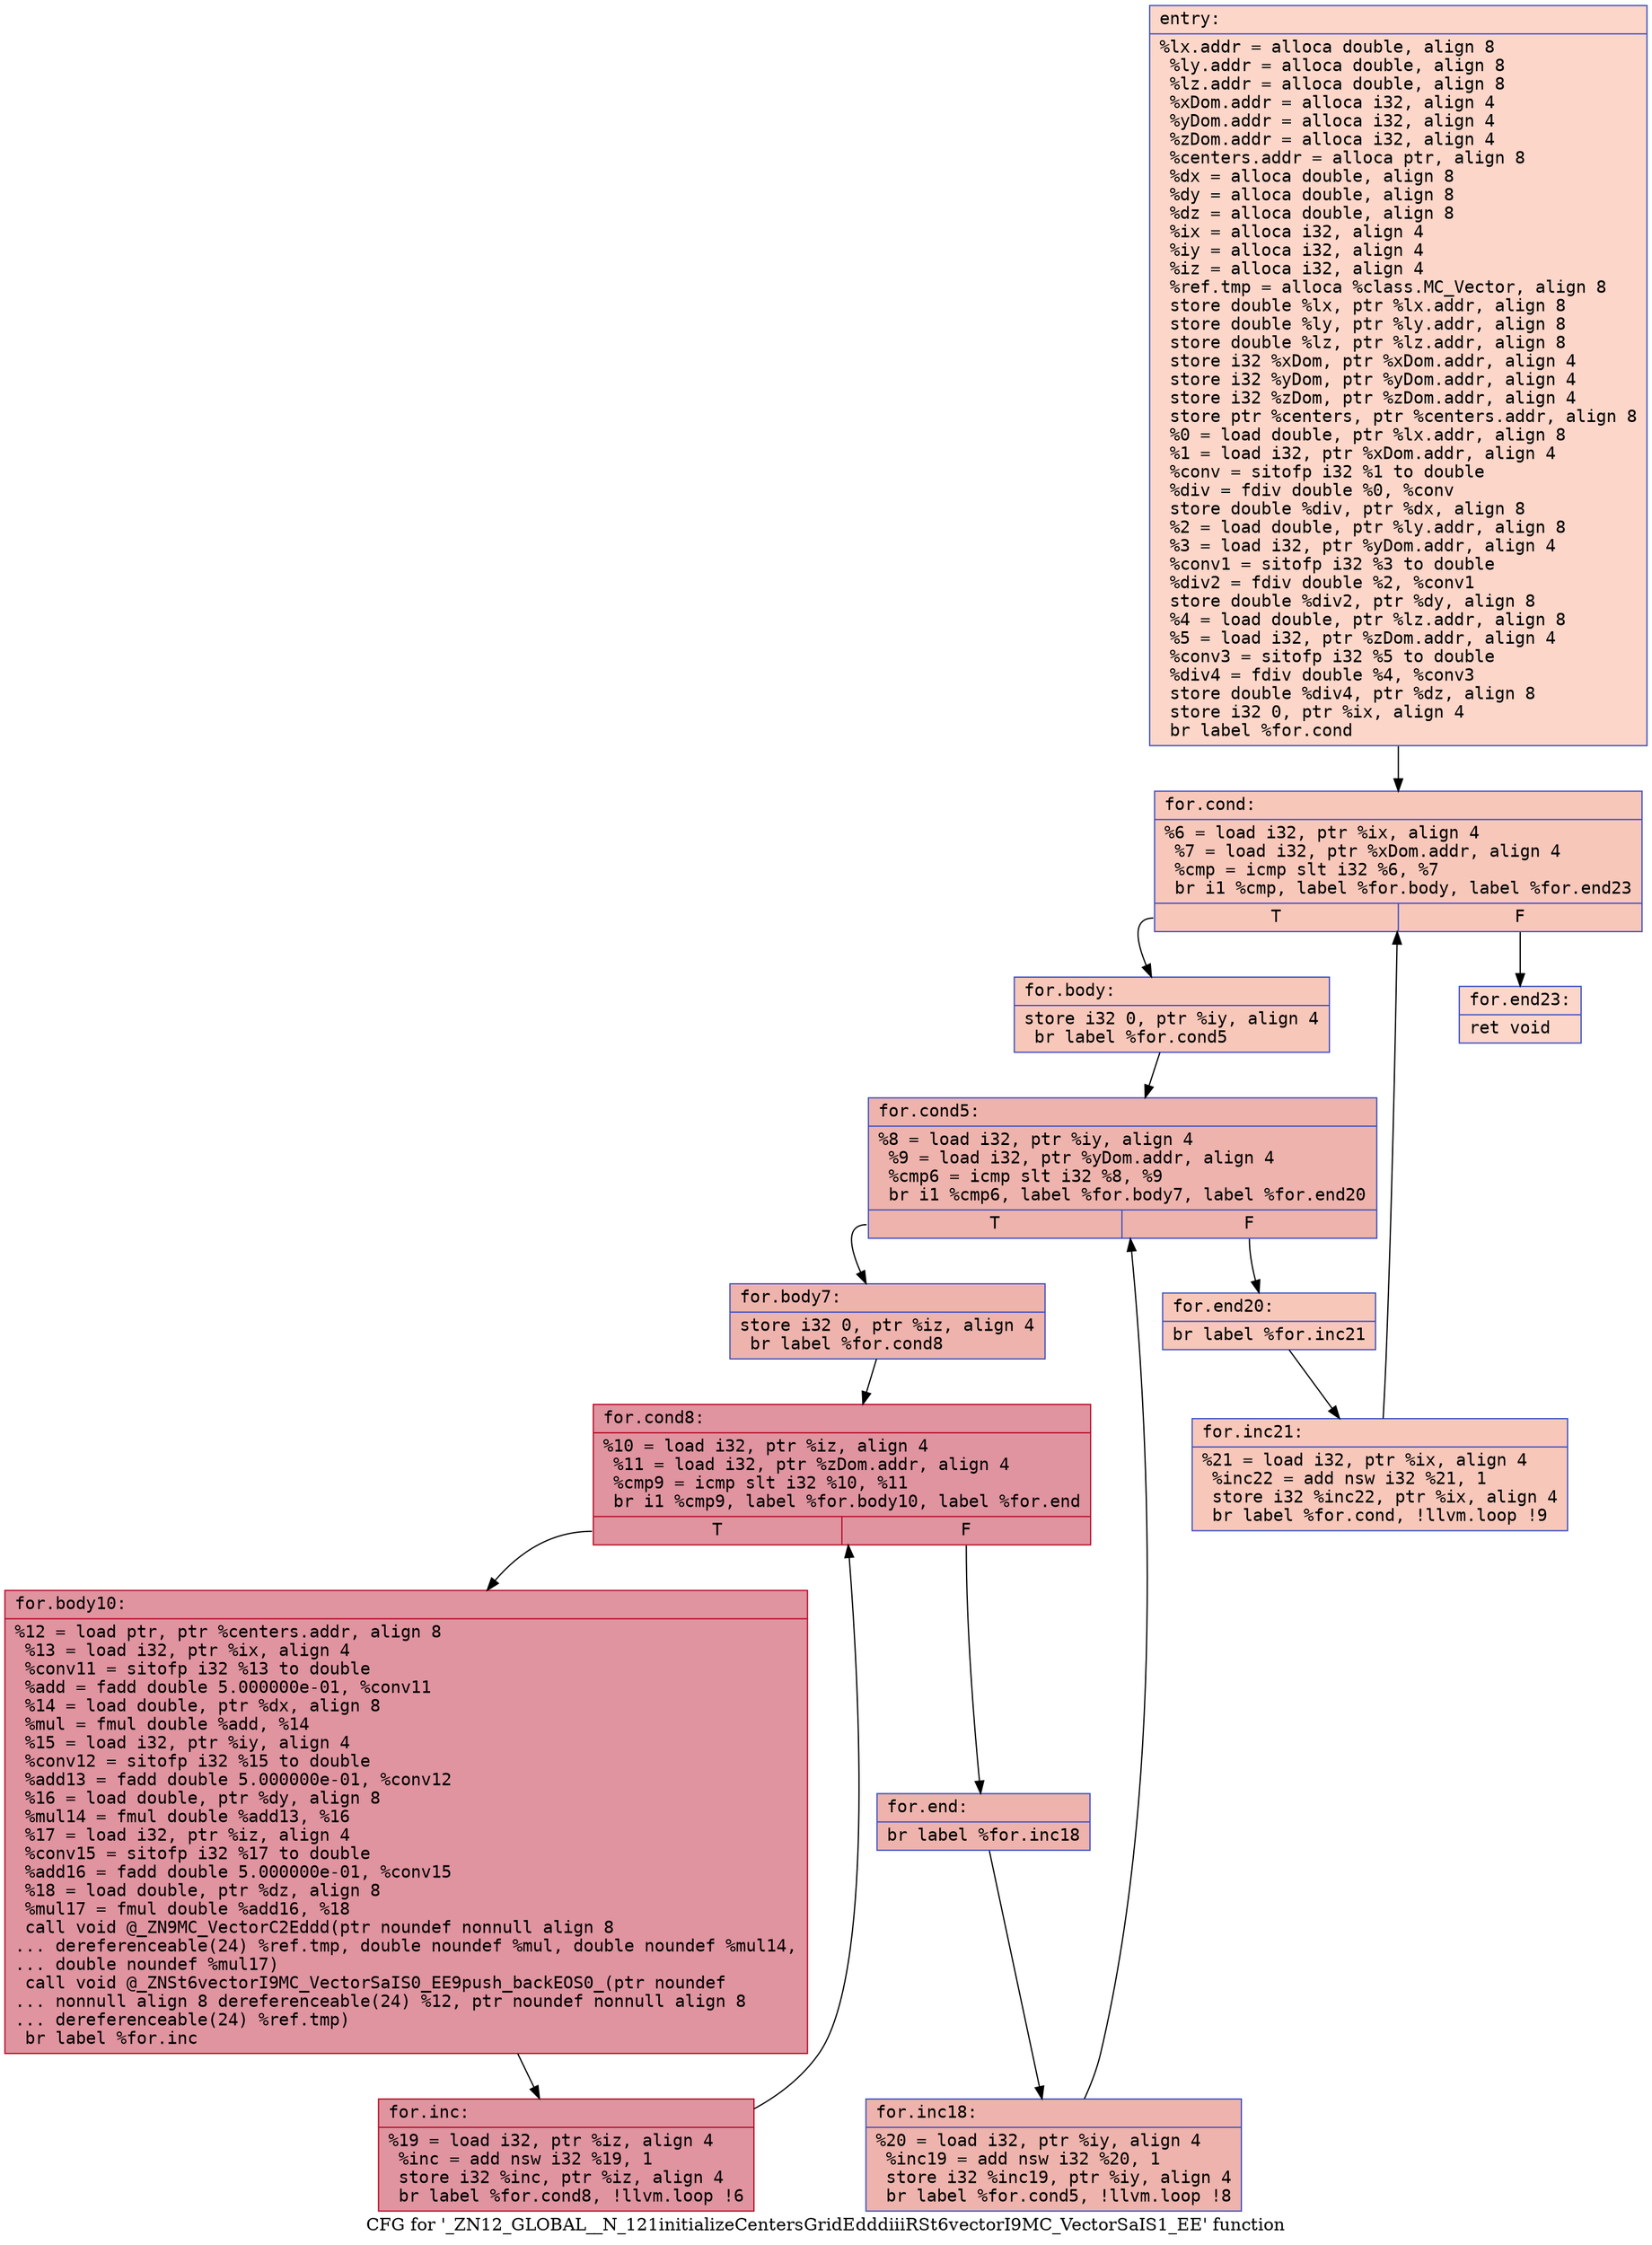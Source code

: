 digraph "CFG for '_ZN12_GLOBAL__N_121initializeCentersGridEdddiiiRSt6vectorI9MC_VectorSaIS1_EE' function" {
	label="CFG for '_ZN12_GLOBAL__N_121initializeCentersGridEdddiiiRSt6vectorI9MC_VectorSaIS1_EE' function";

	Node0x55dab478e230 [shape=record,color="#3d50c3ff", style=filled, fillcolor="#f6a38570" fontname="Courier",label="{entry:\l|  %lx.addr = alloca double, align 8\l  %ly.addr = alloca double, align 8\l  %lz.addr = alloca double, align 8\l  %xDom.addr = alloca i32, align 4\l  %yDom.addr = alloca i32, align 4\l  %zDom.addr = alloca i32, align 4\l  %centers.addr = alloca ptr, align 8\l  %dx = alloca double, align 8\l  %dy = alloca double, align 8\l  %dz = alloca double, align 8\l  %ix = alloca i32, align 4\l  %iy = alloca i32, align 4\l  %iz = alloca i32, align 4\l  %ref.tmp = alloca %class.MC_Vector, align 8\l  store double %lx, ptr %lx.addr, align 8\l  store double %ly, ptr %ly.addr, align 8\l  store double %lz, ptr %lz.addr, align 8\l  store i32 %xDom, ptr %xDom.addr, align 4\l  store i32 %yDom, ptr %yDom.addr, align 4\l  store i32 %zDom, ptr %zDom.addr, align 4\l  store ptr %centers, ptr %centers.addr, align 8\l  %0 = load double, ptr %lx.addr, align 8\l  %1 = load i32, ptr %xDom.addr, align 4\l  %conv = sitofp i32 %1 to double\l  %div = fdiv double %0, %conv\l  store double %div, ptr %dx, align 8\l  %2 = load double, ptr %ly.addr, align 8\l  %3 = load i32, ptr %yDom.addr, align 4\l  %conv1 = sitofp i32 %3 to double\l  %div2 = fdiv double %2, %conv1\l  store double %div2, ptr %dy, align 8\l  %4 = load double, ptr %lz.addr, align 8\l  %5 = load i32, ptr %zDom.addr, align 4\l  %conv3 = sitofp i32 %5 to double\l  %div4 = fdiv double %4, %conv3\l  store double %div4, ptr %dz, align 8\l  store i32 0, ptr %ix, align 4\l  br label %for.cond\l}"];
	Node0x55dab478e230 -> Node0x55dab478ffe0[tooltip="entry -> for.cond\nProbability 100.00%" ];
	Node0x55dab478ffe0 [shape=record,color="#3d50c3ff", style=filled, fillcolor="#ec7f6370" fontname="Courier",label="{for.cond:\l|  %6 = load i32, ptr %ix, align 4\l  %7 = load i32, ptr %xDom.addr, align 4\l  %cmp = icmp slt i32 %6, %7\l  br i1 %cmp, label %for.body, label %for.end23\l|{<s0>T|<s1>F}}"];
	Node0x55dab478ffe0:s0 -> Node0x55dab4790280[tooltip="for.cond -> for.body\nProbability 96.88%" ];
	Node0x55dab478ffe0:s1 -> Node0x55dab4790300[tooltip="for.cond -> for.end23\nProbability 3.12%" ];
	Node0x55dab4790280 [shape=record,color="#3d50c3ff", style=filled, fillcolor="#ec7f6370" fontname="Courier",label="{for.body:\l|  store i32 0, ptr %iy, align 4\l  br label %for.cond5\l}"];
	Node0x55dab4790280 -> Node0x55dab47904d0[tooltip="for.body -> for.cond5\nProbability 100.00%" ];
	Node0x55dab47904d0 [shape=record,color="#3d50c3ff", style=filled, fillcolor="#d6524470" fontname="Courier",label="{for.cond5:\l|  %8 = load i32, ptr %iy, align 4\l  %9 = load i32, ptr %yDom.addr, align 4\l  %cmp6 = icmp slt i32 %8, %9\l  br i1 %cmp6, label %for.body7, label %for.end20\l|{<s0>T|<s1>F}}"];
	Node0x55dab47904d0:s0 -> Node0x55dab4790770[tooltip="for.cond5 -> for.body7\nProbability 96.88%" ];
	Node0x55dab47904d0:s1 -> Node0x55dab47907f0[tooltip="for.cond5 -> for.end20\nProbability 3.12%" ];
	Node0x55dab4790770 [shape=record,color="#3d50c3ff", style=filled, fillcolor="#d6524470" fontname="Courier",label="{for.body7:\l|  store i32 0, ptr %iz, align 4\l  br label %for.cond8\l}"];
	Node0x55dab4790770 -> Node0x55dab47909c0[tooltip="for.body7 -> for.cond8\nProbability 100.00%" ];
	Node0x55dab47909c0 [shape=record,color="#b70d28ff", style=filled, fillcolor="#b70d2870" fontname="Courier",label="{for.cond8:\l|  %10 = load i32, ptr %iz, align 4\l  %11 = load i32, ptr %zDom.addr, align 4\l  %cmp9 = icmp slt i32 %10, %11\l  br i1 %cmp9, label %for.body10, label %for.end\l|{<s0>T|<s1>F}}"];
	Node0x55dab47909c0:s0 -> Node0x55dab4790c60[tooltip="for.cond8 -> for.body10\nProbability 96.88%" ];
	Node0x55dab47909c0:s1 -> Node0x55dab4790ce0[tooltip="for.cond8 -> for.end\nProbability 3.12%" ];
	Node0x55dab4790c60 [shape=record,color="#b70d28ff", style=filled, fillcolor="#b70d2870" fontname="Courier",label="{for.body10:\l|  %12 = load ptr, ptr %centers.addr, align 8\l  %13 = load i32, ptr %ix, align 4\l  %conv11 = sitofp i32 %13 to double\l  %add = fadd double 5.000000e-01, %conv11\l  %14 = load double, ptr %dx, align 8\l  %mul = fmul double %add, %14\l  %15 = load i32, ptr %iy, align 4\l  %conv12 = sitofp i32 %15 to double\l  %add13 = fadd double 5.000000e-01, %conv12\l  %16 = load double, ptr %dy, align 8\l  %mul14 = fmul double %add13, %16\l  %17 = load i32, ptr %iz, align 4\l  %conv15 = sitofp i32 %17 to double\l  %add16 = fadd double 5.000000e-01, %conv15\l  %18 = load double, ptr %dz, align 8\l  %mul17 = fmul double %add16, %18\l  call void @_ZN9MC_VectorC2Eddd(ptr noundef nonnull align 8\l... dereferenceable(24) %ref.tmp, double noundef %mul, double noundef %mul14,\l... double noundef %mul17)\l  call void @_ZNSt6vectorI9MC_VectorSaIS0_EE9push_backEOS0_(ptr noundef\l... nonnull align 8 dereferenceable(24) %12, ptr noundef nonnull align 8\l... dereferenceable(24) %ref.tmp)\l  br label %for.inc\l}"];
	Node0x55dab4790c60 -> Node0x55dab4791ec0[tooltip="for.body10 -> for.inc\nProbability 100.00%" ];
	Node0x55dab4791ec0 [shape=record,color="#b70d28ff", style=filled, fillcolor="#b70d2870" fontname="Courier",label="{for.inc:\l|  %19 = load i32, ptr %iz, align 4\l  %inc = add nsw i32 %19, 1\l  store i32 %inc, ptr %iz, align 4\l  br label %for.cond8, !llvm.loop !6\l}"];
	Node0x55dab4791ec0 -> Node0x55dab47909c0[tooltip="for.inc -> for.cond8\nProbability 100.00%" ];
	Node0x55dab4790ce0 [shape=record,color="#3d50c3ff", style=filled, fillcolor="#d6524470" fontname="Courier",label="{for.end:\l|  br label %for.inc18\l}"];
	Node0x55dab4790ce0 -> Node0x55dab4792310[tooltip="for.end -> for.inc18\nProbability 100.00%" ];
	Node0x55dab4792310 [shape=record,color="#3d50c3ff", style=filled, fillcolor="#d6524470" fontname="Courier",label="{for.inc18:\l|  %20 = load i32, ptr %iy, align 4\l  %inc19 = add nsw i32 %20, 1\l  store i32 %inc19, ptr %iy, align 4\l  br label %for.cond5, !llvm.loop !8\l}"];
	Node0x55dab4792310 -> Node0x55dab47904d0[tooltip="for.inc18 -> for.cond5\nProbability 100.00%" ];
	Node0x55dab47907f0 [shape=record,color="#3d50c3ff", style=filled, fillcolor="#ec7f6370" fontname="Courier",label="{for.end20:\l|  br label %for.inc21\l}"];
	Node0x55dab47907f0 -> Node0x55dab4792760[tooltip="for.end20 -> for.inc21\nProbability 100.00%" ];
	Node0x55dab4792760 [shape=record,color="#3d50c3ff", style=filled, fillcolor="#ec7f6370" fontname="Courier",label="{for.inc21:\l|  %21 = load i32, ptr %ix, align 4\l  %inc22 = add nsw i32 %21, 1\l  store i32 %inc22, ptr %ix, align 4\l  br label %for.cond, !llvm.loop !9\l}"];
	Node0x55dab4792760 -> Node0x55dab478ffe0[tooltip="for.inc21 -> for.cond\nProbability 100.00%" ];
	Node0x55dab4790300 [shape=record,color="#3d50c3ff", style=filled, fillcolor="#f6a38570" fontname="Courier",label="{for.end23:\l|  ret void\l}"];
}
